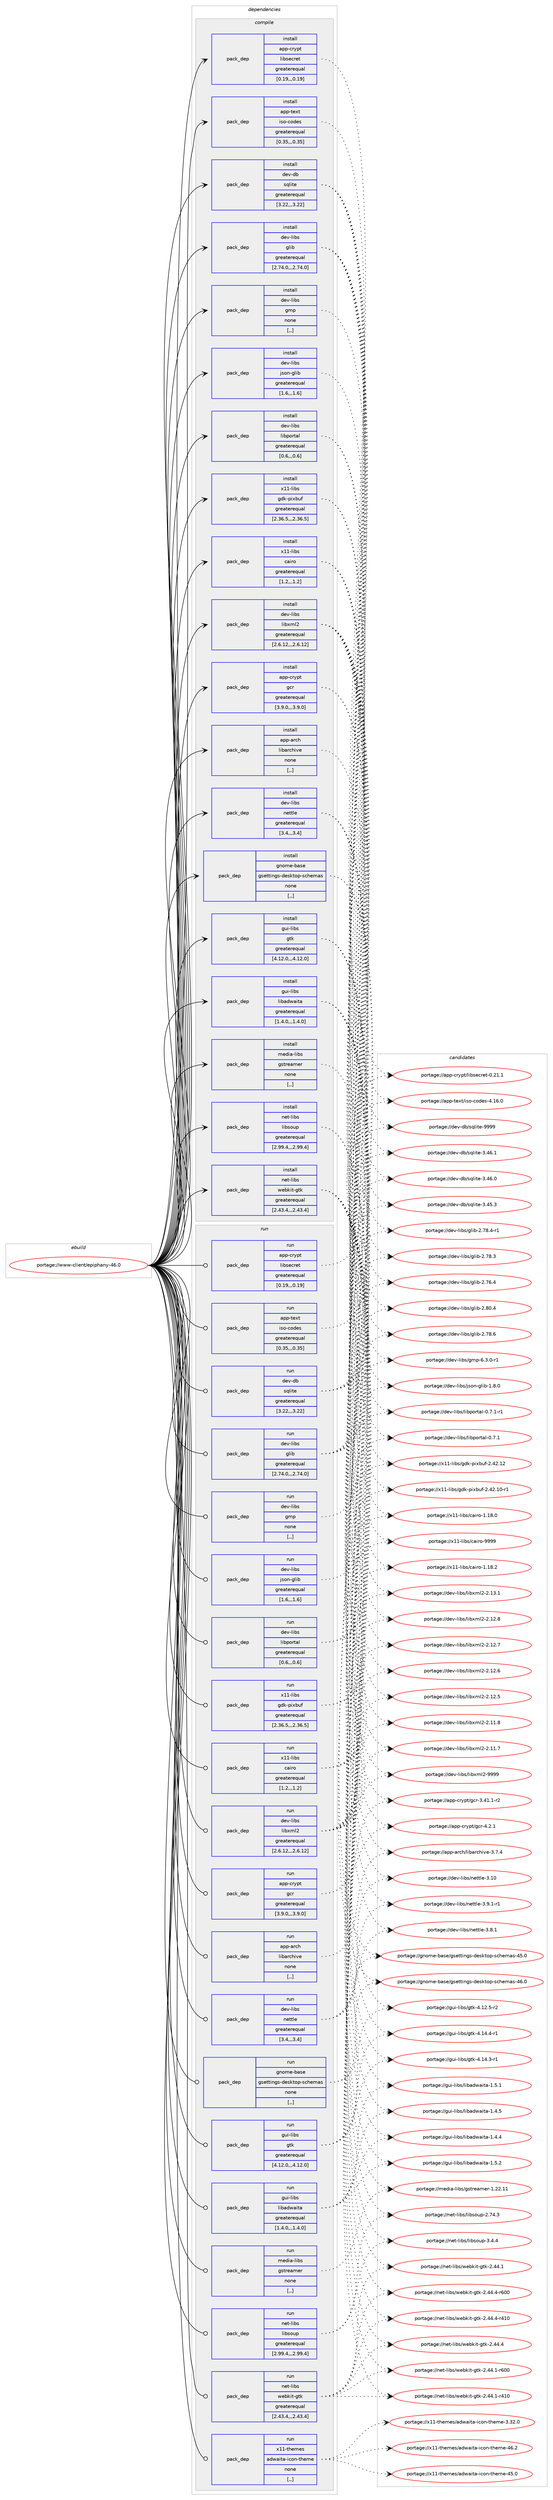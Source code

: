 digraph prolog {

# *************
# Graph options
# *************

newrank=true;
concentrate=true;
compound=true;
graph [rankdir=LR,fontname=Helvetica,fontsize=10,ranksep=1.5];#, ranksep=2.5, nodesep=0.2];
edge  [arrowhead=vee];
node  [fontname=Helvetica,fontsize=10];

# **********
# The ebuild
# **********

subgraph cluster_leftcol {
color=gray;
label=<<i>ebuild</i>>;
id [label="portage://www-client/epiphany-46.0", color=red, width=4, href="../www-client/epiphany-46.0.svg"];
}

# ****************
# The dependencies
# ****************

subgraph cluster_midcol {
color=gray;
label=<<i>dependencies</i>>;
subgraph cluster_compile {
fillcolor="#eeeeee";
style=filled;
label=<<i>compile</i>>;
subgraph pack699728 {
dependency960899 [label=<<TABLE BORDER="0" CELLBORDER="1" CELLSPACING="0" CELLPADDING="4" WIDTH="220"><TR><TD ROWSPAN="6" CELLPADDING="30">pack_dep</TD></TR><TR><TD WIDTH="110">install</TD></TR><TR><TD>app-arch</TD></TR><TR><TD>libarchive</TD></TR><TR><TD>none</TD></TR><TR><TD>[,,]</TD></TR></TABLE>>, shape=none, color=blue];
}
id:e -> dependency960899:w [weight=20,style="solid",arrowhead="vee"];
subgraph pack699729 {
dependency960900 [label=<<TABLE BORDER="0" CELLBORDER="1" CELLSPACING="0" CELLPADDING="4" WIDTH="220"><TR><TD ROWSPAN="6" CELLPADDING="30">pack_dep</TD></TR><TR><TD WIDTH="110">install</TD></TR><TR><TD>app-crypt</TD></TR><TR><TD>gcr</TD></TR><TR><TD>greaterequal</TD></TR><TR><TD>[3.9.0,,,3.9.0]</TD></TR></TABLE>>, shape=none, color=blue];
}
id:e -> dependency960900:w [weight=20,style="solid",arrowhead="vee"];
subgraph pack699730 {
dependency960901 [label=<<TABLE BORDER="0" CELLBORDER="1" CELLSPACING="0" CELLPADDING="4" WIDTH="220"><TR><TD ROWSPAN="6" CELLPADDING="30">pack_dep</TD></TR><TR><TD WIDTH="110">install</TD></TR><TR><TD>app-crypt</TD></TR><TR><TD>libsecret</TD></TR><TR><TD>greaterequal</TD></TR><TR><TD>[0.19,,,0.19]</TD></TR></TABLE>>, shape=none, color=blue];
}
id:e -> dependency960901:w [weight=20,style="solid",arrowhead="vee"];
subgraph pack699731 {
dependency960902 [label=<<TABLE BORDER="0" CELLBORDER="1" CELLSPACING="0" CELLPADDING="4" WIDTH="220"><TR><TD ROWSPAN="6" CELLPADDING="30">pack_dep</TD></TR><TR><TD WIDTH="110">install</TD></TR><TR><TD>app-text</TD></TR><TR><TD>iso-codes</TD></TR><TR><TD>greaterequal</TD></TR><TR><TD>[0.35,,,0.35]</TD></TR></TABLE>>, shape=none, color=blue];
}
id:e -> dependency960902:w [weight=20,style="solid",arrowhead="vee"];
subgraph pack699732 {
dependency960903 [label=<<TABLE BORDER="0" CELLBORDER="1" CELLSPACING="0" CELLPADDING="4" WIDTH="220"><TR><TD ROWSPAN="6" CELLPADDING="30">pack_dep</TD></TR><TR><TD WIDTH="110">install</TD></TR><TR><TD>dev-db</TD></TR><TR><TD>sqlite</TD></TR><TR><TD>greaterequal</TD></TR><TR><TD>[3.22,,,3.22]</TD></TR></TABLE>>, shape=none, color=blue];
}
id:e -> dependency960903:w [weight=20,style="solid",arrowhead="vee"];
subgraph pack699733 {
dependency960904 [label=<<TABLE BORDER="0" CELLBORDER="1" CELLSPACING="0" CELLPADDING="4" WIDTH="220"><TR><TD ROWSPAN="6" CELLPADDING="30">pack_dep</TD></TR><TR><TD WIDTH="110">install</TD></TR><TR><TD>dev-libs</TD></TR><TR><TD>glib</TD></TR><TR><TD>greaterequal</TD></TR><TR><TD>[2.74.0,,,2.74.0]</TD></TR></TABLE>>, shape=none, color=blue];
}
id:e -> dependency960904:w [weight=20,style="solid",arrowhead="vee"];
subgraph pack699734 {
dependency960905 [label=<<TABLE BORDER="0" CELLBORDER="1" CELLSPACING="0" CELLPADDING="4" WIDTH="220"><TR><TD ROWSPAN="6" CELLPADDING="30">pack_dep</TD></TR><TR><TD WIDTH="110">install</TD></TR><TR><TD>dev-libs</TD></TR><TR><TD>gmp</TD></TR><TR><TD>none</TD></TR><TR><TD>[,,]</TD></TR></TABLE>>, shape=none, color=blue];
}
id:e -> dependency960905:w [weight=20,style="solid",arrowhead="vee"];
subgraph pack699735 {
dependency960906 [label=<<TABLE BORDER="0" CELLBORDER="1" CELLSPACING="0" CELLPADDING="4" WIDTH="220"><TR><TD ROWSPAN="6" CELLPADDING="30">pack_dep</TD></TR><TR><TD WIDTH="110">install</TD></TR><TR><TD>dev-libs</TD></TR><TR><TD>json-glib</TD></TR><TR><TD>greaterequal</TD></TR><TR><TD>[1.6,,,1.6]</TD></TR></TABLE>>, shape=none, color=blue];
}
id:e -> dependency960906:w [weight=20,style="solid",arrowhead="vee"];
subgraph pack699736 {
dependency960907 [label=<<TABLE BORDER="0" CELLBORDER="1" CELLSPACING="0" CELLPADDING="4" WIDTH="220"><TR><TD ROWSPAN="6" CELLPADDING="30">pack_dep</TD></TR><TR><TD WIDTH="110">install</TD></TR><TR><TD>dev-libs</TD></TR><TR><TD>libportal</TD></TR><TR><TD>greaterequal</TD></TR><TR><TD>[0.6,,,0.6]</TD></TR></TABLE>>, shape=none, color=blue];
}
id:e -> dependency960907:w [weight=20,style="solid",arrowhead="vee"];
subgraph pack699737 {
dependency960908 [label=<<TABLE BORDER="0" CELLBORDER="1" CELLSPACING="0" CELLPADDING="4" WIDTH="220"><TR><TD ROWSPAN="6" CELLPADDING="30">pack_dep</TD></TR><TR><TD WIDTH="110">install</TD></TR><TR><TD>dev-libs</TD></TR><TR><TD>libxml2</TD></TR><TR><TD>greaterequal</TD></TR><TR><TD>[2.6.12,,,2.6.12]</TD></TR></TABLE>>, shape=none, color=blue];
}
id:e -> dependency960908:w [weight=20,style="solid",arrowhead="vee"];
subgraph pack699738 {
dependency960909 [label=<<TABLE BORDER="0" CELLBORDER="1" CELLSPACING="0" CELLPADDING="4" WIDTH="220"><TR><TD ROWSPAN="6" CELLPADDING="30">pack_dep</TD></TR><TR><TD WIDTH="110">install</TD></TR><TR><TD>dev-libs</TD></TR><TR><TD>nettle</TD></TR><TR><TD>greaterequal</TD></TR><TR><TD>[3.4,,,3.4]</TD></TR></TABLE>>, shape=none, color=blue];
}
id:e -> dependency960909:w [weight=20,style="solid",arrowhead="vee"];
subgraph pack699739 {
dependency960910 [label=<<TABLE BORDER="0" CELLBORDER="1" CELLSPACING="0" CELLPADDING="4" WIDTH="220"><TR><TD ROWSPAN="6" CELLPADDING="30">pack_dep</TD></TR><TR><TD WIDTH="110">install</TD></TR><TR><TD>gnome-base</TD></TR><TR><TD>gsettings-desktop-schemas</TD></TR><TR><TD>none</TD></TR><TR><TD>[,,]</TD></TR></TABLE>>, shape=none, color=blue];
}
id:e -> dependency960910:w [weight=20,style="solid",arrowhead="vee"];
subgraph pack699740 {
dependency960911 [label=<<TABLE BORDER="0" CELLBORDER="1" CELLSPACING="0" CELLPADDING="4" WIDTH="220"><TR><TD ROWSPAN="6" CELLPADDING="30">pack_dep</TD></TR><TR><TD WIDTH="110">install</TD></TR><TR><TD>gui-libs</TD></TR><TR><TD>gtk</TD></TR><TR><TD>greaterequal</TD></TR><TR><TD>[4.12.0,,,4.12.0]</TD></TR></TABLE>>, shape=none, color=blue];
}
id:e -> dependency960911:w [weight=20,style="solid",arrowhead="vee"];
subgraph pack699741 {
dependency960912 [label=<<TABLE BORDER="0" CELLBORDER="1" CELLSPACING="0" CELLPADDING="4" WIDTH="220"><TR><TD ROWSPAN="6" CELLPADDING="30">pack_dep</TD></TR><TR><TD WIDTH="110">install</TD></TR><TR><TD>gui-libs</TD></TR><TR><TD>libadwaita</TD></TR><TR><TD>greaterequal</TD></TR><TR><TD>[1.4.0,,,1.4.0]</TD></TR></TABLE>>, shape=none, color=blue];
}
id:e -> dependency960912:w [weight=20,style="solid",arrowhead="vee"];
subgraph pack699742 {
dependency960913 [label=<<TABLE BORDER="0" CELLBORDER="1" CELLSPACING="0" CELLPADDING="4" WIDTH="220"><TR><TD ROWSPAN="6" CELLPADDING="30">pack_dep</TD></TR><TR><TD WIDTH="110">install</TD></TR><TR><TD>media-libs</TD></TR><TR><TD>gstreamer</TD></TR><TR><TD>none</TD></TR><TR><TD>[,,]</TD></TR></TABLE>>, shape=none, color=blue];
}
id:e -> dependency960913:w [weight=20,style="solid",arrowhead="vee"];
subgraph pack699743 {
dependency960914 [label=<<TABLE BORDER="0" CELLBORDER="1" CELLSPACING="0" CELLPADDING="4" WIDTH="220"><TR><TD ROWSPAN="6" CELLPADDING="30">pack_dep</TD></TR><TR><TD WIDTH="110">install</TD></TR><TR><TD>net-libs</TD></TR><TR><TD>libsoup</TD></TR><TR><TD>greaterequal</TD></TR><TR><TD>[2.99.4,,,2.99.4]</TD></TR></TABLE>>, shape=none, color=blue];
}
id:e -> dependency960914:w [weight=20,style="solid",arrowhead="vee"];
subgraph pack699744 {
dependency960915 [label=<<TABLE BORDER="0" CELLBORDER="1" CELLSPACING="0" CELLPADDING="4" WIDTH="220"><TR><TD ROWSPAN="6" CELLPADDING="30">pack_dep</TD></TR><TR><TD WIDTH="110">install</TD></TR><TR><TD>net-libs</TD></TR><TR><TD>webkit-gtk</TD></TR><TR><TD>greaterequal</TD></TR><TR><TD>[2.43.4,,,2.43.4]</TD></TR></TABLE>>, shape=none, color=blue];
}
id:e -> dependency960915:w [weight=20,style="solid",arrowhead="vee"];
subgraph pack699745 {
dependency960916 [label=<<TABLE BORDER="0" CELLBORDER="1" CELLSPACING="0" CELLPADDING="4" WIDTH="220"><TR><TD ROWSPAN="6" CELLPADDING="30">pack_dep</TD></TR><TR><TD WIDTH="110">install</TD></TR><TR><TD>x11-libs</TD></TR><TR><TD>cairo</TD></TR><TR><TD>greaterequal</TD></TR><TR><TD>[1.2,,,1.2]</TD></TR></TABLE>>, shape=none, color=blue];
}
id:e -> dependency960916:w [weight=20,style="solid",arrowhead="vee"];
subgraph pack699746 {
dependency960917 [label=<<TABLE BORDER="0" CELLBORDER="1" CELLSPACING="0" CELLPADDING="4" WIDTH="220"><TR><TD ROWSPAN="6" CELLPADDING="30">pack_dep</TD></TR><TR><TD WIDTH="110">install</TD></TR><TR><TD>x11-libs</TD></TR><TR><TD>gdk-pixbuf</TD></TR><TR><TD>greaterequal</TD></TR><TR><TD>[2.36.5,,,2.36.5]</TD></TR></TABLE>>, shape=none, color=blue];
}
id:e -> dependency960917:w [weight=20,style="solid",arrowhead="vee"];
}
subgraph cluster_compileandrun {
fillcolor="#eeeeee";
style=filled;
label=<<i>compile and run</i>>;
}
subgraph cluster_run {
fillcolor="#eeeeee";
style=filled;
label=<<i>run</i>>;
subgraph pack699747 {
dependency960918 [label=<<TABLE BORDER="0" CELLBORDER="1" CELLSPACING="0" CELLPADDING="4" WIDTH="220"><TR><TD ROWSPAN="6" CELLPADDING="30">pack_dep</TD></TR><TR><TD WIDTH="110">run</TD></TR><TR><TD>app-arch</TD></TR><TR><TD>libarchive</TD></TR><TR><TD>none</TD></TR><TR><TD>[,,]</TD></TR></TABLE>>, shape=none, color=blue];
}
id:e -> dependency960918:w [weight=20,style="solid",arrowhead="odot"];
subgraph pack699748 {
dependency960919 [label=<<TABLE BORDER="0" CELLBORDER="1" CELLSPACING="0" CELLPADDING="4" WIDTH="220"><TR><TD ROWSPAN="6" CELLPADDING="30">pack_dep</TD></TR><TR><TD WIDTH="110">run</TD></TR><TR><TD>app-crypt</TD></TR><TR><TD>gcr</TD></TR><TR><TD>greaterequal</TD></TR><TR><TD>[3.9.0,,,3.9.0]</TD></TR></TABLE>>, shape=none, color=blue];
}
id:e -> dependency960919:w [weight=20,style="solid",arrowhead="odot"];
subgraph pack699749 {
dependency960920 [label=<<TABLE BORDER="0" CELLBORDER="1" CELLSPACING="0" CELLPADDING="4" WIDTH="220"><TR><TD ROWSPAN="6" CELLPADDING="30">pack_dep</TD></TR><TR><TD WIDTH="110">run</TD></TR><TR><TD>app-crypt</TD></TR><TR><TD>libsecret</TD></TR><TR><TD>greaterequal</TD></TR><TR><TD>[0.19,,,0.19]</TD></TR></TABLE>>, shape=none, color=blue];
}
id:e -> dependency960920:w [weight=20,style="solid",arrowhead="odot"];
subgraph pack699750 {
dependency960921 [label=<<TABLE BORDER="0" CELLBORDER="1" CELLSPACING="0" CELLPADDING="4" WIDTH="220"><TR><TD ROWSPAN="6" CELLPADDING="30">pack_dep</TD></TR><TR><TD WIDTH="110">run</TD></TR><TR><TD>app-text</TD></TR><TR><TD>iso-codes</TD></TR><TR><TD>greaterequal</TD></TR><TR><TD>[0.35,,,0.35]</TD></TR></TABLE>>, shape=none, color=blue];
}
id:e -> dependency960921:w [weight=20,style="solid",arrowhead="odot"];
subgraph pack699751 {
dependency960922 [label=<<TABLE BORDER="0" CELLBORDER="1" CELLSPACING="0" CELLPADDING="4" WIDTH="220"><TR><TD ROWSPAN="6" CELLPADDING="30">pack_dep</TD></TR><TR><TD WIDTH="110">run</TD></TR><TR><TD>dev-db</TD></TR><TR><TD>sqlite</TD></TR><TR><TD>greaterequal</TD></TR><TR><TD>[3.22,,,3.22]</TD></TR></TABLE>>, shape=none, color=blue];
}
id:e -> dependency960922:w [weight=20,style="solid",arrowhead="odot"];
subgraph pack699752 {
dependency960923 [label=<<TABLE BORDER="0" CELLBORDER="1" CELLSPACING="0" CELLPADDING="4" WIDTH="220"><TR><TD ROWSPAN="6" CELLPADDING="30">pack_dep</TD></TR><TR><TD WIDTH="110">run</TD></TR><TR><TD>dev-libs</TD></TR><TR><TD>glib</TD></TR><TR><TD>greaterequal</TD></TR><TR><TD>[2.74.0,,,2.74.0]</TD></TR></TABLE>>, shape=none, color=blue];
}
id:e -> dependency960923:w [weight=20,style="solid",arrowhead="odot"];
subgraph pack699753 {
dependency960924 [label=<<TABLE BORDER="0" CELLBORDER="1" CELLSPACING="0" CELLPADDING="4" WIDTH="220"><TR><TD ROWSPAN="6" CELLPADDING="30">pack_dep</TD></TR><TR><TD WIDTH="110">run</TD></TR><TR><TD>dev-libs</TD></TR><TR><TD>gmp</TD></TR><TR><TD>none</TD></TR><TR><TD>[,,]</TD></TR></TABLE>>, shape=none, color=blue];
}
id:e -> dependency960924:w [weight=20,style="solid",arrowhead="odot"];
subgraph pack699754 {
dependency960925 [label=<<TABLE BORDER="0" CELLBORDER="1" CELLSPACING="0" CELLPADDING="4" WIDTH="220"><TR><TD ROWSPAN="6" CELLPADDING="30">pack_dep</TD></TR><TR><TD WIDTH="110">run</TD></TR><TR><TD>dev-libs</TD></TR><TR><TD>json-glib</TD></TR><TR><TD>greaterequal</TD></TR><TR><TD>[1.6,,,1.6]</TD></TR></TABLE>>, shape=none, color=blue];
}
id:e -> dependency960925:w [weight=20,style="solid",arrowhead="odot"];
subgraph pack699755 {
dependency960926 [label=<<TABLE BORDER="0" CELLBORDER="1" CELLSPACING="0" CELLPADDING="4" WIDTH="220"><TR><TD ROWSPAN="6" CELLPADDING="30">pack_dep</TD></TR><TR><TD WIDTH="110">run</TD></TR><TR><TD>dev-libs</TD></TR><TR><TD>libportal</TD></TR><TR><TD>greaterequal</TD></TR><TR><TD>[0.6,,,0.6]</TD></TR></TABLE>>, shape=none, color=blue];
}
id:e -> dependency960926:w [weight=20,style="solid",arrowhead="odot"];
subgraph pack699756 {
dependency960927 [label=<<TABLE BORDER="0" CELLBORDER="1" CELLSPACING="0" CELLPADDING="4" WIDTH="220"><TR><TD ROWSPAN="6" CELLPADDING="30">pack_dep</TD></TR><TR><TD WIDTH="110">run</TD></TR><TR><TD>dev-libs</TD></TR><TR><TD>libxml2</TD></TR><TR><TD>greaterequal</TD></TR><TR><TD>[2.6.12,,,2.6.12]</TD></TR></TABLE>>, shape=none, color=blue];
}
id:e -> dependency960927:w [weight=20,style="solid",arrowhead="odot"];
subgraph pack699757 {
dependency960928 [label=<<TABLE BORDER="0" CELLBORDER="1" CELLSPACING="0" CELLPADDING="4" WIDTH="220"><TR><TD ROWSPAN="6" CELLPADDING="30">pack_dep</TD></TR><TR><TD WIDTH="110">run</TD></TR><TR><TD>dev-libs</TD></TR><TR><TD>nettle</TD></TR><TR><TD>greaterequal</TD></TR><TR><TD>[3.4,,,3.4]</TD></TR></TABLE>>, shape=none, color=blue];
}
id:e -> dependency960928:w [weight=20,style="solid",arrowhead="odot"];
subgraph pack699758 {
dependency960929 [label=<<TABLE BORDER="0" CELLBORDER="1" CELLSPACING="0" CELLPADDING="4" WIDTH="220"><TR><TD ROWSPAN="6" CELLPADDING="30">pack_dep</TD></TR><TR><TD WIDTH="110">run</TD></TR><TR><TD>gnome-base</TD></TR><TR><TD>gsettings-desktop-schemas</TD></TR><TR><TD>none</TD></TR><TR><TD>[,,]</TD></TR></TABLE>>, shape=none, color=blue];
}
id:e -> dependency960929:w [weight=20,style="solid",arrowhead="odot"];
subgraph pack699759 {
dependency960930 [label=<<TABLE BORDER="0" CELLBORDER="1" CELLSPACING="0" CELLPADDING="4" WIDTH="220"><TR><TD ROWSPAN="6" CELLPADDING="30">pack_dep</TD></TR><TR><TD WIDTH="110">run</TD></TR><TR><TD>gui-libs</TD></TR><TR><TD>gtk</TD></TR><TR><TD>greaterequal</TD></TR><TR><TD>[4.12.0,,,4.12.0]</TD></TR></TABLE>>, shape=none, color=blue];
}
id:e -> dependency960930:w [weight=20,style="solid",arrowhead="odot"];
subgraph pack699760 {
dependency960931 [label=<<TABLE BORDER="0" CELLBORDER="1" CELLSPACING="0" CELLPADDING="4" WIDTH="220"><TR><TD ROWSPAN="6" CELLPADDING="30">pack_dep</TD></TR><TR><TD WIDTH="110">run</TD></TR><TR><TD>gui-libs</TD></TR><TR><TD>libadwaita</TD></TR><TR><TD>greaterequal</TD></TR><TR><TD>[1.4.0,,,1.4.0]</TD></TR></TABLE>>, shape=none, color=blue];
}
id:e -> dependency960931:w [weight=20,style="solid",arrowhead="odot"];
subgraph pack699761 {
dependency960932 [label=<<TABLE BORDER="0" CELLBORDER="1" CELLSPACING="0" CELLPADDING="4" WIDTH="220"><TR><TD ROWSPAN="6" CELLPADDING="30">pack_dep</TD></TR><TR><TD WIDTH="110">run</TD></TR><TR><TD>media-libs</TD></TR><TR><TD>gstreamer</TD></TR><TR><TD>none</TD></TR><TR><TD>[,,]</TD></TR></TABLE>>, shape=none, color=blue];
}
id:e -> dependency960932:w [weight=20,style="solid",arrowhead="odot"];
subgraph pack699762 {
dependency960933 [label=<<TABLE BORDER="0" CELLBORDER="1" CELLSPACING="0" CELLPADDING="4" WIDTH="220"><TR><TD ROWSPAN="6" CELLPADDING="30">pack_dep</TD></TR><TR><TD WIDTH="110">run</TD></TR><TR><TD>net-libs</TD></TR><TR><TD>libsoup</TD></TR><TR><TD>greaterequal</TD></TR><TR><TD>[2.99.4,,,2.99.4]</TD></TR></TABLE>>, shape=none, color=blue];
}
id:e -> dependency960933:w [weight=20,style="solid",arrowhead="odot"];
subgraph pack699763 {
dependency960934 [label=<<TABLE BORDER="0" CELLBORDER="1" CELLSPACING="0" CELLPADDING="4" WIDTH="220"><TR><TD ROWSPAN="6" CELLPADDING="30">pack_dep</TD></TR><TR><TD WIDTH="110">run</TD></TR><TR><TD>net-libs</TD></TR><TR><TD>webkit-gtk</TD></TR><TR><TD>greaterequal</TD></TR><TR><TD>[2.43.4,,,2.43.4]</TD></TR></TABLE>>, shape=none, color=blue];
}
id:e -> dependency960934:w [weight=20,style="solid",arrowhead="odot"];
subgraph pack699764 {
dependency960935 [label=<<TABLE BORDER="0" CELLBORDER="1" CELLSPACING="0" CELLPADDING="4" WIDTH="220"><TR><TD ROWSPAN="6" CELLPADDING="30">pack_dep</TD></TR><TR><TD WIDTH="110">run</TD></TR><TR><TD>x11-libs</TD></TR><TR><TD>cairo</TD></TR><TR><TD>greaterequal</TD></TR><TR><TD>[1.2,,,1.2]</TD></TR></TABLE>>, shape=none, color=blue];
}
id:e -> dependency960935:w [weight=20,style="solid",arrowhead="odot"];
subgraph pack699765 {
dependency960936 [label=<<TABLE BORDER="0" CELLBORDER="1" CELLSPACING="0" CELLPADDING="4" WIDTH="220"><TR><TD ROWSPAN="6" CELLPADDING="30">pack_dep</TD></TR><TR><TD WIDTH="110">run</TD></TR><TR><TD>x11-libs</TD></TR><TR><TD>gdk-pixbuf</TD></TR><TR><TD>greaterequal</TD></TR><TR><TD>[2.36.5,,,2.36.5]</TD></TR></TABLE>>, shape=none, color=blue];
}
id:e -> dependency960936:w [weight=20,style="solid",arrowhead="odot"];
subgraph pack699766 {
dependency960937 [label=<<TABLE BORDER="0" CELLBORDER="1" CELLSPACING="0" CELLPADDING="4" WIDTH="220"><TR><TD ROWSPAN="6" CELLPADDING="30">pack_dep</TD></TR><TR><TD WIDTH="110">run</TD></TR><TR><TD>x11-themes</TD></TR><TR><TD>adwaita-icon-theme</TD></TR><TR><TD>none</TD></TR><TR><TD>[,,]</TD></TR></TABLE>>, shape=none, color=blue];
}
id:e -> dependency960937:w [weight=20,style="solid",arrowhead="odot"];
}
}

# **************
# The candidates
# **************

subgraph cluster_choices {
rank=same;
color=gray;
label=<<i>candidates</i>>;

subgraph choice699728 {
color=black;
nodesep=1;
choice9711211245971149910447108105989711499104105118101455146554652 [label="portage://app-arch/libarchive-3.7.4", color=red, width=4,href="../app-arch/libarchive-3.7.4.svg"];
dependency960899:e -> choice9711211245971149910447108105989711499104105118101455146554652:w [style=dotted,weight="100"];
}
subgraph choice699729 {
color=black;
nodesep=1;
choice9711211245991141211121164710399114455246504649 [label="portage://app-crypt/gcr-4.2.1", color=red, width=4,href="../app-crypt/gcr-4.2.1.svg"];
choice9711211245991141211121164710399114455146524946494511450 [label="portage://app-crypt/gcr-3.41.1-r2", color=red, width=4,href="../app-crypt/gcr-3.41.1-r2.svg"];
dependency960900:e -> choice9711211245991141211121164710399114455246504649:w [style=dotted,weight="100"];
dependency960900:e -> choice9711211245991141211121164710399114455146524946494511450:w [style=dotted,weight="100"];
}
subgraph choice699730 {
color=black;
nodesep=1;
choice97112112459911412111211647108105981151019911410111645484650494649 [label="portage://app-crypt/libsecret-0.21.1", color=red, width=4,href="../app-crypt/libsecret-0.21.1.svg"];
dependency960901:e -> choice97112112459911412111211647108105981151019911410111645484650494649:w [style=dotted,weight="100"];
}
subgraph choice699731 {
color=black;
nodesep=1;
choice971121124511610112011647105115111459911110010111545524649544648 [label="portage://app-text/iso-codes-4.16.0", color=red, width=4,href="../app-text/iso-codes-4.16.0.svg"];
dependency960902:e -> choice971121124511610112011647105115111459911110010111545524649544648:w [style=dotted,weight="100"];
}
subgraph choice699732 {
color=black;
nodesep=1;
choice1001011184510098471151131081051161014557575757 [label="portage://dev-db/sqlite-9999", color=red, width=4,href="../dev-db/sqlite-9999.svg"];
choice10010111845100984711511310810511610145514652544649 [label="portage://dev-db/sqlite-3.46.1", color=red, width=4,href="../dev-db/sqlite-3.46.1.svg"];
choice10010111845100984711511310810511610145514652544648 [label="portage://dev-db/sqlite-3.46.0", color=red, width=4,href="../dev-db/sqlite-3.46.0.svg"];
choice10010111845100984711511310810511610145514652534651 [label="portage://dev-db/sqlite-3.45.3", color=red, width=4,href="../dev-db/sqlite-3.45.3.svg"];
dependency960903:e -> choice1001011184510098471151131081051161014557575757:w [style=dotted,weight="100"];
dependency960903:e -> choice10010111845100984711511310810511610145514652544649:w [style=dotted,weight="100"];
dependency960903:e -> choice10010111845100984711511310810511610145514652544648:w [style=dotted,weight="100"];
dependency960903:e -> choice10010111845100984711511310810511610145514652534651:w [style=dotted,weight="100"];
}
subgraph choice699733 {
color=black;
nodesep=1;
choice1001011184510810598115471031081059845504656484652 [label="portage://dev-libs/glib-2.80.4", color=red, width=4,href="../dev-libs/glib-2.80.4.svg"];
choice1001011184510810598115471031081059845504655564654 [label="portage://dev-libs/glib-2.78.6", color=red, width=4,href="../dev-libs/glib-2.78.6.svg"];
choice10010111845108105981154710310810598455046555646524511449 [label="portage://dev-libs/glib-2.78.4-r1", color=red, width=4,href="../dev-libs/glib-2.78.4-r1.svg"];
choice1001011184510810598115471031081059845504655564651 [label="portage://dev-libs/glib-2.78.3", color=red, width=4,href="../dev-libs/glib-2.78.3.svg"];
choice1001011184510810598115471031081059845504655544652 [label="portage://dev-libs/glib-2.76.4", color=red, width=4,href="../dev-libs/glib-2.76.4.svg"];
dependency960904:e -> choice1001011184510810598115471031081059845504656484652:w [style=dotted,weight="100"];
dependency960904:e -> choice1001011184510810598115471031081059845504655564654:w [style=dotted,weight="100"];
dependency960904:e -> choice10010111845108105981154710310810598455046555646524511449:w [style=dotted,weight="100"];
dependency960904:e -> choice1001011184510810598115471031081059845504655564651:w [style=dotted,weight="100"];
dependency960904:e -> choice1001011184510810598115471031081059845504655544652:w [style=dotted,weight="100"];
}
subgraph choice699734 {
color=black;
nodesep=1;
choice1001011184510810598115471031091124554465146484511449 [label="portage://dev-libs/gmp-6.3.0-r1", color=red, width=4,href="../dev-libs/gmp-6.3.0-r1.svg"];
dependency960905:e -> choice1001011184510810598115471031091124554465146484511449:w [style=dotted,weight="100"];
}
subgraph choice699735 {
color=black;
nodesep=1;
choice1001011184510810598115471061151111104510310810598454946564648 [label="portage://dev-libs/json-glib-1.8.0", color=red, width=4,href="../dev-libs/json-glib-1.8.0.svg"];
dependency960906:e -> choice1001011184510810598115471061151111104510310810598454946564648:w [style=dotted,weight="100"];
}
subgraph choice699736 {
color=black;
nodesep=1;
choice10010111845108105981154710810598112111114116971084548465546494511449 [label="portage://dev-libs/libportal-0.7.1-r1", color=red, width=4,href="../dev-libs/libportal-0.7.1-r1.svg"];
choice1001011184510810598115471081059811211111411697108454846554649 [label="portage://dev-libs/libportal-0.7.1", color=red, width=4,href="../dev-libs/libportal-0.7.1.svg"];
dependency960907:e -> choice10010111845108105981154710810598112111114116971084548465546494511449:w [style=dotted,weight="100"];
dependency960907:e -> choice1001011184510810598115471081059811211111411697108454846554649:w [style=dotted,weight="100"];
}
subgraph choice699737 {
color=black;
nodesep=1;
choice10010111845108105981154710810598120109108504557575757 [label="portage://dev-libs/libxml2-9999", color=red, width=4,href="../dev-libs/libxml2-9999.svg"];
choice100101118451081059811547108105981201091085045504649514649 [label="portage://dev-libs/libxml2-2.13.1", color=red, width=4,href="../dev-libs/libxml2-2.13.1.svg"];
choice100101118451081059811547108105981201091085045504649504656 [label="portage://dev-libs/libxml2-2.12.8", color=red, width=4,href="../dev-libs/libxml2-2.12.8.svg"];
choice100101118451081059811547108105981201091085045504649504655 [label="portage://dev-libs/libxml2-2.12.7", color=red, width=4,href="../dev-libs/libxml2-2.12.7.svg"];
choice100101118451081059811547108105981201091085045504649504654 [label="portage://dev-libs/libxml2-2.12.6", color=red, width=4,href="../dev-libs/libxml2-2.12.6.svg"];
choice100101118451081059811547108105981201091085045504649504653 [label="portage://dev-libs/libxml2-2.12.5", color=red, width=4,href="../dev-libs/libxml2-2.12.5.svg"];
choice100101118451081059811547108105981201091085045504649494656 [label="portage://dev-libs/libxml2-2.11.8", color=red, width=4,href="../dev-libs/libxml2-2.11.8.svg"];
choice100101118451081059811547108105981201091085045504649494655 [label="portage://dev-libs/libxml2-2.11.7", color=red, width=4,href="../dev-libs/libxml2-2.11.7.svg"];
dependency960908:e -> choice10010111845108105981154710810598120109108504557575757:w [style=dotted,weight="100"];
dependency960908:e -> choice100101118451081059811547108105981201091085045504649514649:w [style=dotted,weight="100"];
dependency960908:e -> choice100101118451081059811547108105981201091085045504649504656:w [style=dotted,weight="100"];
dependency960908:e -> choice100101118451081059811547108105981201091085045504649504655:w [style=dotted,weight="100"];
dependency960908:e -> choice100101118451081059811547108105981201091085045504649504654:w [style=dotted,weight="100"];
dependency960908:e -> choice100101118451081059811547108105981201091085045504649504653:w [style=dotted,weight="100"];
dependency960908:e -> choice100101118451081059811547108105981201091085045504649494656:w [style=dotted,weight="100"];
dependency960908:e -> choice100101118451081059811547108105981201091085045504649494655:w [style=dotted,weight="100"];
}
subgraph choice699738 {
color=black;
nodesep=1;
choice1001011184510810598115471101011161161081014551464948 [label="portage://dev-libs/nettle-3.10", color=red, width=4,href="../dev-libs/nettle-3.10.svg"];
choice1001011184510810598115471101011161161081014551465746494511449 [label="portage://dev-libs/nettle-3.9.1-r1", color=red, width=4,href="../dev-libs/nettle-3.9.1-r1.svg"];
choice100101118451081059811547110101116116108101455146564649 [label="portage://dev-libs/nettle-3.8.1", color=red, width=4,href="../dev-libs/nettle-3.8.1.svg"];
dependency960909:e -> choice1001011184510810598115471101011161161081014551464948:w [style=dotted,weight="100"];
dependency960909:e -> choice1001011184510810598115471101011161161081014551465746494511449:w [style=dotted,weight="100"];
dependency960909:e -> choice100101118451081059811547110101116116108101455146564649:w [style=dotted,weight="100"];
}
subgraph choice699739 {
color=black;
nodesep=1;
choice10311011110910145989711510147103115101116116105110103115451001011151071161111124511599104101109971154552544648 [label="portage://gnome-base/gsettings-desktop-schemas-46.0", color=red, width=4,href="../gnome-base/gsettings-desktop-schemas-46.0.svg"];
choice10311011110910145989711510147103115101116116105110103115451001011151071161111124511599104101109971154552534648 [label="portage://gnome-base/gsettings-desktop-schemas-45.0", color=red, width=4,href="../gnome-base/gsettings-desktop-schemas-45.0.svg"];
dependency960910:e -> choice10311011110910145989711510147103115101116116105110103115451001011151071161111124511599104101109971154552544648:w [style=dotted,weight="100"];
dependency960910:e -> choice10311011110910145989711510147103115101116116105110103115451001011151071161111124511599104101109971154552534648:w [style=dotted,weight="100"];
}
subgraph choice699740 {
color=black;
nodesep=1;
choice103117105451081059811547103116107455246495246524511449 [label="portage://gui-libs/gtk-4.14.4-r1", color=red, width=4,href="../gui-libs/gtk-4.14.4-r1.svg"];
choice103117105451081059811547103116107455246495246514511449 [label="portage://gui-libs/gtk-4.14.3-r1", color=red, width=4,href="../gui-libs/gtk-4.14.3-r1.svg"];
choice103117105451081059811547103116107455246495046534511450 [label="portage://gui-libs/gtk-4.12.5-r2", color=red, width=4,href="../gui-libs/gtk-4.12.5-r2.svg"];
dependency960911:e -> choice103117105451081059811547103116107455246495246524511449:w [style=dotted,weight="100"];
dependency960911:e -> choice103117105451081059811547103116107455246495246514511449:w [style=dotted,weight="100"];
dependency960911:e -> choice103117105451081059811547103116107455246495046534511450:w [style=dotted,weight="100"];
}
subgraph choice699741 {
color=black;
nodesep=1;
choice10311710545108105981154710810598971001199710511697454946534650 [label="portage://gui-libs/libadwaita-1.5.2", color=red, width=4,href="../gui-libs/libadwaita-1.5.2.svg"];
choice10311710545108105981154710810598971001199710511697454946534649 [label="portage://gui-libs/libadwaita-1.5.1", color=red, width=4,href="../gui-libs/libadwaita-1.5.1.svg"];
choice10311710545108105981154710810598971001199710511697454946524653 [label="portage://gui-libs/libadwaita-1.4.5", color=red, width=4,href="../gui-libs/libadwaita-1.4.5.svg"];
choice10311710545108105981154710810598971001199710511697454946524652 [label="portage://gui-libs/libadwaita-1.4.4", color=red, width=4,href="../gui-libs/libadwaita-1.4.4.svg"];
dependency960912:e -> choice10311710545108105981154710810598971001199710511697454946534650:w [style=dotted,weight="100"];
dependency960912:e -> choice10311710545108105981154710810598971001199710511697454946534649:w [style=dotted,weight="100"];
dependency960912:e -> choice10311710545108105981154710810598971001199710511697454946524653:w [style=dotted,weight="100"];
dependency960912:e -> choice10311710545108105981154710810598971001199710511697454946524652:w [style=dotted,weight="100"];
}
subgraph choice699742 {
color=black;
nodesep=1;
choice10910110010597451081059811547103115116114101971091011144549465050464949 [label="portage://media-libs/gstreamer-1.22.11", color=red, width=4,href="../media-libs/gstreamer-1.22.11.svg"];
dependency960913:e -> choice10910110010597451081059811547103115116114101971091011144549465050464949:w [style=dotted,weight="100"];
}
subgraph choice699743 {
color=black;
nodesep=1;
choice11010111645108105981154710810598115111117112455146524652 [label="portage://net-libs/libsoup-3.4.4", color=red, width=4,href="../net-libs/libsoup-3.4.4.svg"];
choice1101011164510810598115471081059811511111711245504655524651 [label="portage://net-libs/libsoup-2.74.3", color=red, width=4,href="../net-libs/libsoup-2.74.3.svg"];
dependency960914:e -> choice11010111645108105981154710810598115111117112455146524652:w [style=dotted,weight="100"];
dependency960914:e -> choice1101011164510810598115471081059811511111711245504655524651:w [style=dotted,weight="100"];
}
subgraph choice699744 {
color=black;
nodesep=1;
choice11010111645108105981154711910198107105116451031161074550465252465245114544848 [label="portage://net-libs/webkit-gtk-2.44.4-r600", color=red, width=4,href="../net-libs/webkit-gtk-2.44.4-r600.svg"];
choice11010111645108105981154711910198107105116451031161074550465252465245114524948 [label="portage://net-libs/webkit-gtk-2.44.4-r410", color=red, width=4,href="../net-libs/webkit-gtk-2.44.4-r410.svg"];
choice110101116451081059811547119101981071051164510311610745504652524652 [label="portage://net-libs/webkit-gtk-2.44.4", color=red, width=4,href="../net-libs/webkit-gtk-2.44.4.svg"];
choice11010111645108105981154711910198107105116451031161074550465252464945114544848 [label="portage://net-libs/webkit-gtk-2.44.1-r600", color=red, width=4,href="../net-libs/webkit-gtk-2.44.1-r600.svg"];
choice11010111645108105981154711910198107105116451031161074550465252464945114524948 [label="portage://net-libs/webkit-gtk-2.44.1-r410", color=red, width=4,href="../net-libs/webkit-gtk-2.44.1-r410.svg"];
choice110101116451081059811547119101981071051164510311610745504652524649 [label="portage://net-libs/webkit-gtk-2.44.1", color=red, width=4,href="../net-libs/webkit-gtk-2.44.1.svg"];
dependency960915:e -> choice11010111645108105981154711910198107105116451031161074550465252465245114544848:w [style=dotted,weight="100"];
dependency960915:e -> choice11010111645108105981154711910198107105116451031161074550465252465245114524948:w [style=dotted,weight="100"];
dependency960915:e -> choice110101116451081059811547119101981071051164510311610745504652524652:w [style=dotted,weight="100"];
dependency960915:e -> choice11010111645108105981154711910198107105116451031161074550465252464945114544848:w [style=dotted,weight="100"];
dependency960915:e -> choice11010111645108105981154711910198107105116451031161074550465252464945114524948:w [style=dotted,weight="100"];
dependency960915:e -> choice110101116451081059811547119101981071051164510311610745504652524649:w [style=dotted,weight="100"];
}
subgraph choice699745 {
color=black;
nodesep=1;
choice120494945108105981154799971051141114557575757 [label="portage://x11-libs/cairo-9999", color=red, width=4,href="../x11-libs/cairo-9999.svg"];
choice1204949451081059811547999710511411145494649564650 [label="portage://x11-libs/cairo-1.18.2", color=red, width=4,href="../x11-libs/cairo-1.18.2.svg"];
choice1204949451081059811547999710511411145494649564648 [label="portage://x11-libs/cairo-1.18.0", color=red, width=4,href="../x11-libs/cairo-1.18.0.svg"];
dependency960916:e -> choice120494945108105981154799971051141114557575757:w [style=dotted,weight="100"];
dependency960916:e -> choice1204949451081059811547999710511411145494649564650:w [style=dotted,weight="100"];
dependency960916:e -> choice1204949451081059811547999710511411145494649564648:w [style=dotted,weight="100"];
}
subgraph choice699746 {
color=black;
nodesep=1;
choice120494945108105981154710310010745112105120981171024550465250464950 [label="portage://x11-libs/gdk-pixbuf-2.42.12", color=red, width=4,href="../x11-libs/gdk-pixbuf-2.42.12.svg"];
choice1204949451081059811547103100107451121051209811710245504652504649484511449 [label="portage://x11-libs/gdk-pixbuf-2.42.10-r1", color=red, width=4,href="../x11-libs/gdk-pixbuf-2.42.10-r1.svg"];
dependency960917:e -> choice120494945108105981154710310010745112105120981171024550465250464950:w [style=dotted,weight="100"];
dependency960917:e -> choice1204949451081059811547103100107451121051209811710245504652504649484511449:w [style=dotted,weight="100"];
}
subgraph choice699747 {
color=black;
nodesep=1;
choice9711211245971149910447108105989711499104105118101455146554652 [label="portage://app-arch/libarchive-3.7.4", color=red, width=4,href="../app-arch/libarchive-3.7.4.svg"];
dependency960918:e -> choice9711211245971149910447108105989711499104105118101455146554652:w [style=dotted,weight="100"];
}
subgraph choice699748 {
color=black;
nodesep=1;
choice9711211245991141211121164710399114455246504649 [label="portage://app-crypt/gcr-4.2.1", color=red, width=4,href="../app-crypt/gcr-4.2.1.svg"];
choice9711211245991141211121164710399114455146524946494511450 [label="portage://app-crypt/gcr-3.41.1-r2", color=red, width=4,href="../app-crypt/gcr-3.41.1-r2.svg"];
dependency960919:e -> choice9711211245991141211121164710399114455246504649:w [style=dotted,weight="100"];
dependency960919:e -> choice9711211245991141211121164710399114455146524946494511450:w [style=dotted,weight="100"];
}
subgraph choice699749 {
color=black;
nodesep=1;
choice97112112459911412111211647108105981151019911410111645484650494649 [label="portage://app-crypt/libsecret-0.21.1", color=red, width=4,href="../app-crypt/libsecret-0.21.1.svg"];
dependency960920:e -> choice97112112459911412111211647108105981151019911410111645484650494649:w [style=dotted,weight="100"];
}
subgraph choice699750 {
color=black;
nodesep=1;
choice971121124511610112011647105115111459911110010111545524649544648 [label="portage://app-text/iso-codes-4.16.0", color=red, width=4,href="../app-text/iso-codes-4.16.0.svg"];
dependency960921:e -> choice971121124511610112011647105115111459911110010111545524649544648:w [style=dotted,weight="100"];
}
subgraph choice699751 {
color=black;
nodesep=1;
choice1001011184510098471151131081051161014557575757 [label="portage://dev-db/sqlite-9999", color=red, width=4,href="../dev-db/sqlite-9999.svg"];
choice10010111845100984711511310810511610145514652544649 [label="portage://dev-db/sqlite-3.46.1", color=red, width=4,href="../dev-db/sqlite-3.46.1.svg"];
choice10010111845100984711511310810511610145514652544648 [label="portage://dev-db/sqlite-3.46.0", color=red, width=4,href="../dev-db/sqlite-3.46.0.svg"];
choice10010111845100984711511310810511610145514652534651 [label="portage://dev-db/sqlite-3.45.3", color=red, width=4,href="../dev-db/sqlite-3.45.3.svg"];
dependency960922:e -> choice1001011184510098471151131081051161014557575757:w [style=dotted,weight="100"];
dependency960922:e -> choice10010111845100984711511310810511610145514652544649:w [style=dotted,weight="100"];
dependency960922:e -> choice10010111845100984711511310810511610145514652544648:w [style=dotted,weight="100"];
dependency960922:e -> choice10010111845100984711511310810511610145514652534651:w [style=dotted,weight="100"];
}
subgraph choice699752 {
color=black;
nodesep=1;
choice1001011184510810598115471031081059845504656484652 [label="portage://dev-libs/glib-2.80.4", color=red, width=4,href="../dev-libs/glib-2.80.4.svg"];
choice1001011184510810598115471031081059845504655564654 [label="portage://dev-libs/glib-2.78.6", color=red, width=4,href="../dev-libs/glib-2.78.6.svg"];
choice10010111845108105981154710310810598455046555646524511449 [label="portage://dev-libs/glib-2.78.4-r1", color=red, width=4,href="../dev-libs/glib-2.78.4-r1.svg"];
choice1001011184510810598115471031081059845504655564651 [label="portage://dev-libs/glib-2.78.3", color=red, width=4,href="../dev-libs/glib-2.78.3.svg"];
choice1001011184510810598115471031081059845504655544652 [label="portage://dev-libs/glib-2.76.4", color=red, width=4,href="../dev-libs/glib-2.76.4.svg"];
dependency960923:e -> choice1001011184510810598115471031081059845504656484652:w [style=dotted,weight="100"];
dependency960923:e -> choice1001011184510810598115471031081059845504655564654:w [style=dotted,weight="100"];
dependency960923:e -> choice10010111845108105981154710310810598455046555646524511449:w [style=dotted,weight="100"];
dependency960923:e -> choice1001011184510810598115471031081059845504655564651:w [style=dotted,weight="100"];
dependency960923:e -> choice1001011184510810598115471031081059845504655544652:w [style=dotted,weight="100"];
}
subgraph choice699753 {
color=black;
nodesep=1;
choice1001011184510810598115471031091124554465146484511449 [label="portage://dev-libs/gmp-6.3.0-r1", color=red, width=4,href="../dev-libs/gmp-6.3.0-r1.svg"];
dependency960924:e -> choice1001011184510810598115471031091124554465146484511449:w [style=dotted,weight="100"];
}
subgraph choice699754 {
color=black;
nodesep=1;
choice1001011184510810598115471061151111104510310810598454946564648 [label="portage://dev-libs/json-glib-1.8.0", color=red, width=4,href="../dev-libs/json-glib-1.8.0.svg"];
dependency960925:e -> choice1001011184510810598115471061151111104510310810598454946564648:w [style=dotted,weight="100"];
}
subgraph choice699755 {
color=black;
nodesep=1;
choice10010111845108105981154710810598112111114116971084548465546494511449 [label="portage://dev-libs/libportal-0.7.1-r1", color=red, width=4,href="../dev-libs/libportal-0.7.1-r1.svg"];
choice1001011184510810598115471081059811211111411697108454846554649 [label="portage://dev-libs/libportal-0.7.1", color=red, width=4,href="../dev-libs/libportal-0.7.1.svg"];
dependency960926:e -> choice10010111845108105981154710810598112111114116971084548465546494511449:w [style=dotted,weight="100"];
dependency960926:e -> choice1001011184510810598115471081059811211111411697108454846554649:w [style=dotted,weight="100"];
}
subgraph choice699756 {
color=black;
nodesep=1;
choice10010111845108105981154710810598120109108504557575757 [label="portage://dev-libs/libxml2-9999", color=red, width=4,href="../dev-libs/libxml2-9999.svg"];
choice100101118451081059811547108105981201091085045504649514649 [label="portage://dev-libs/libxml2-2.13.1", color=red, width=4,href="../dev-libs/libxml2-2.13.1.svg"];
choice100101118451081059811547108105981201091085045504649504656 [label="portage://dev-libs/libxml2-2.12.8", color=red, width=4,href="../dev-libs/libxml2-2.12.8.svg"];
choice100101118451081059811547108105981201091085045504649504655 [label="portage://dev-libs/libxml2-2.12.7", color=red, width=4,href="../dev-libs/libxml2-2.12.7.svg"];
choice100101118451081059811547108105981201091085045504649504654 [label="portage://dev-libs/libxml2-2.12.6", color=red, width=4,href="../dev-libs/libxml2-2.12.6.svg"];
choice100101118451081059811547108105981201091085045504649504653 [label="portage://dev-libs/libxml2-2.12.5", color=red, width=4,href="../dev-libs/libxml2-2.12.5.svg"];
choice100101118451081059811547108105981201091085045504649494656 [label="portage://dev-libs/libxml2-2.11.8", color=red, width=4,href="../dev-libs/libxml2-2.11.8.svg"];
choice100101118451081059811547108105981201091085045504649494655 [label="portage://dev-libs/libxml2-2.11.7", color=red, width=4,href="../dev-libs/libxml2-2.11.7.svg"];
dependency960927:e -> choice10010111845108105981154710810598120109108504557575757:w [style=dotted,weight="100"];
dependency960927:e -> choice100101118451081059811547108105981201091085045504649514649:w [style=dotted,weight="100"];
dependency960927:e -> choice100101118451081059811547108105981201091085045504649504656:w [style=dotted,weight="100"];
dependency960927:e -> choice100101118451081059811547108105981201091085045504649504655:w [style=dotted,weight="100"];
dependency960927:e -> choice100101118451081059811547108105981201091085045504649504654:w [style=dotted,weight="100"];
dependency960927:e -> choice100101118451081059811547108105981201091085045504649504653:w [style=dotted,weight="100"];
dependency960927:e -> choice100101118451081059811547108105981201091085045504649494656:w [style=dotted,weight="100"];
dependency960927:e -> choice100101118451081059811547108105981201091085045504649494655:w [style=dotted,weight="100"];
}
subgraph choice699757 {
color=black;
nodesep=1;
choice1001011184510810598115471101011161161081014551464948 [label="portage://dev-libs/nettle-3.10", color=red, width=4,href="../dev-libs/nettle-3.10.svg"];
choice1001011184510810598115471101011161161081014551465746494511449 [label="portage://dev-libs/nettle-3.9.1-r1", color=red, width=4,href="../dev-libs/nettle-3.9.1-r1.svg"];
choice100101118451081059811547110101116116108101455146564649 [label="portage://dev-libs/nettle-3.8.1", color=red, width=4,href="../dev-libs/nettle-3.8.1.svg"];
dependency960928:e -> choice1001011184510810598115471101011161161081014551464948:w [style=dotted,weight="100"];
dependency960928:e -> choice1001011184510810598115471101011161161081014551465746494511449:w [style=dotted,weight="100"];
dependency960928:e -> choice100101118451081059811547110101116116108101455146564649:w [style=dotted,weight="100"];
}
subgraph choice699758 {
color=black;
nodesep=1;
choice10311011110910145989711510147103115101116116105110103115451001011151071161111124511599104101109971154552544648 [label="portage://gnome-base/gsettings-desktop-schemas-46.0", color=red, width=4,href="../gnome-base/gsettings-desktop-schemas-46.0.svg"];
choice10311011110910145989711510147103115101116116105110103115451001011151071161111124511599104101109971154552534648 [label="portage://gnome-base/gsettings-desktop-schemas-45.0", color=red, width=4,href="../gnome-base/gsettings-desktop-schemas-45.0.svg"];
dependency960929:e -> choice10311011110910145989711510147103115101116116105110103115451001011151071161111124511599104101109971154552544648:w [style=dotted,weight="100"];
dependency960929:e -> choice10311011110910145989711510147103115101116116105110103115451001011151071161111124511599104101109971154552534648:w [style=dotted,weight="100"];
}
subgraph choice699759 {
color=black;
nodesep=1;
choice103117105451081059811547103116107455246495246524511449 [label="portage://gui-libs/gtk-4.14.4-r1", color=red, width=4,href="../gui-libs/gtk-4.14.4-r1.svg"];
choice103117105451081059811547103116107455246495246514511449 [label="portage://gui-libs/gtk-4.14.3-r1", color=red, width=4,href="../gui-libs/gtk-4.14.3-r1.svg"];
choice103117105451081059811547103116107455246495046534511450 [label="portage://gui-libs/gtk-4.12.5-r2", color=red, width=4,href="../gui-libs/gtk-4.12.5-r2.svg"];
dependency960930:e -> choice103117105451081059811547103116107455246495246524511449:w [style=dotted,weight="100"];
dependency960930:e -> choice103117105451081059811547103116107455246495246514511449:w [style=dotted,weight="100"];
dependency960930:e -> choice103117105451081059811547103116107455246495046534511450:w [style=dotted,weight="100"];
}
subgraph choice699760 {
color=black;
nodesep=1;
choice10311710545108105981154710810598971001199710511697454946534650 [label="portage://gui-libs/libadwaita-1.5.2", color=red, width=4,href="../gui-libs/libadwaita-1.5.2.svg"];
choice10311710545108105981154710810598971001199710511697454946534649 [label="portage://gui-libs/libadwaita-1.5.1", color=red, width=4,href="../gui-libs/libadwaita-1.5.1.svg"];
choice10311710545108105981154710810598971001199710511697454946524653 [label="portage://gui-libs/libadwaita-1.4.5", color=red, width=4,href="../gui-libs/libadwaita-1.4.5.svg"];
choice10311710545108105981154710810598971001199710511697454946524652 [label="portage://gui-libs/libadwaita-1.4.4", color=red, width=4,href="../gui-libs/libadwaita-1.4.4.svg"];
dependency960931:e -> choice10311710545108105981154710810598971001199710511697454946534650:w [style=dotted,weight="100"];
dependency960931:e -> choice10311710545108105981154710810598971001199710511697454946534649:w [style=dotted,weight="100"];
dependency960931:e -> choice10311710545108105981154710810598971001199710511697454946524653:w [style=dotted,weight="100"];
dependency960931:e -> choice10311710545108105981154710810598971001199710511697454946524652:w [style=dotted,weight="100"];
}
subgraph choice699761 {
color=black;
nodesep=1;
choice10910110010597451081059811547103115116114101971091011144549465050464949 [label="portage://media-libs/gstreamer-1.22.11", color=red, width=4,href="../media-libs/gstreamer-1.22.11.svg"];
dependency960932:e -> choice10910110010597451081059811547103115116114101971091011144549465050464949:w [style=dotted,weight="100"];
}
subgraph choice699762 {
color=black;
nodesep=1;
choice11010111645108105981154710810598115111117112455146524652 [label="portage://net-libs/libsoup-3.4.4", color=red, width=4,href="../net-libs/libsoup-3.4.4.svg"];
choice1101011164510810598115471081059811511111711245504655524651 [label="portage://net-libs/libsoup-2.74.3", color=red, width=4,href="../net-libs/libsoup-2.74.3.svg"];
dependency960933:e -> choice11010111645108105981154710810598115111117112455146524652:w [style=dotted,weight="100"];
dependency960933:e -> choice1101011164510810598115471081059811511111711245504655524651:w [style=dotted,weight="100"];
}
subgraph choice699763 {
color=black;
nodesep=1;
choice11010111645108105981154711910198107105116451031161074550465252465245114544848 [label="portage://net-libs/webkit-gtk-2.44.4-r600", color=red, width=4,href="../net-libs/webkit-gtk-2.44.4-r600.svg"];
choice11010111645108105981154711910198107105116451031161074550465252465245114524948 [label="portage://net-libs/webkit-gtk-2.44.4-r410", color=red, width=4,href="../net-libs/webkit-gtk-2.44.4-r410.svg"];
choice110101116451081059811547119101981071051164510311610745504652524652 [label="portage://net-libs/webkit-gtk-2.44.4", color=red, width=4,href="../net-libs/webkit-gtk-2.44.4.svg"];
choice11010111645108105981154711910198107105116451031161074550465252464945114544848 [label="portage://net-libs/webkit-gtk-2.44.1-r600", color=red, width=4,href="../net-libs/webkit-gtk-2.44.1-r600.svg"];
choice11010111645108105981154711910198107105116451031161074550465252464945114524948 [label="portage://net-libs/webkit-gtk-2.44.1-r410", color=red, width=4,href="../net-libs/webkit-gtk-2.44.1-r410.svg"];
choice110101116451081059811547119101981071051164510311610745504652524649 [label="portage://net-libs/webkit-gtk-2.44.1", color=red, width=4,href="../net-libs/webkit-gtk-2.44.1.svg"];
dependency960934:e -> choice11010111645108105981154711910198107105116451031161074550465252465245114544848:w [style=dotted,weight="100"];
dependency960934:e -> choice11010111645108105981154711910198107105116451031161074550465252465245114524948:w [style=dotted,weight="100"];
dependency960934:e -> choice110101116451081059811547119101981071051164510311610745504652524652:w [style=dotted,weight="100"];
dependency960934:e -> choice11010111645108105981154711910198107105116451031161074550465252464945114544848:w [style=dotted,weight="100"];
dependency960934:e -> choice11010111645108105981154711910198107105116451031161074550465252464945114524948:w [style=dotted,weight="100"];
dependency960934:e -> choice110101116451081059811547119101981071051164510311610745504652524649:w [style=dotted,weight="100"];
}
subgraph choice699764 {
color=black;
nodesep=1;
choice120494945108105981154799971051141114557575757 [label="portage://x11-libs/cairo-9999", color=red, width=4,href="../x11-libs/cairo-9999.svg"];
choice1204949451081059811547999710511411145494649564650 [label="portage://x11-libs/cairo-1.18.2", color=red, width=4,href="../x11-libs/cairo-1.18.2.svg"];
choice1204949451081059811547999710511411145494649564648 [label="portage://x11-libs/cairo-1.18.0", color=red, width=4,href="../x11-libs/cairo-1.18.0.svg"];
dependency960935:e -> choice120494945108105981154799971051141114557575757:w [style=dotted,weight="100"];
dependency960935:e -> choice1204949451081059811547999710511411145494649564650:w [style=dotted,weight="100"];
dependency960935:e -> choice1204949451081059811547999710511411145494649564648:w [style=dotted,weight="100"];
}
subgraph choice699765 {
color=black;
nodesep=1;
choice120494945108105981154710310010745112105120981171024550465250464950 [label="portage://x11-libs/gdk-pixbuf-2.42.12", color=red, width=4,href="../x11-libs/gdk-pixbuf-2.42.12.svg"];
choice1204949451081059811547103100107451121051209811710245504652504649484511449 [label="portage://x11-libs/gdk-pixbuf-2.42.10-r1", color=red, width=4,href="../x11-libs/gdk-pixbuf-2.42.10-r1.svg"];
dependency960936:e -> choice120494945108105981154710310010745112105120981171024550465250464950:w [style=dotted,weight="100"];
dependency960936:e -> choice1204949451081059811547103100107451121051209811710245504652504649484511449:w [style=dotted,weight="100"];
}
subgraph choice699766 {
color=black;
nodesep=1;
choice120494945116104101109101115479710011997105116974510599111110451161041011091014552544650 [label="portage://x11-themes/adwaita-icon-theme-46.2", color=red, width=4,href="../x11-themes/adwaita-icon-theme-46.2.svg"];
choice120494945116104101109101115479710011997105116974510599111110451161041011091014552534648 [label="portage://x11-themes/adwaita-icon-theme-45.0", color=red, width=4,href="../x11-themes/adwaita-icon-theme-45.0.svg"];
choice1204949451161041011091011154797100119971051169745105991111104511610410110910145514651504648 [label="portage://x11-themes/adwaita-icon-theme-3.32.0", color=red, width=4,href="../x11-themes/adwaita-icon-theme-3.32.0.svg"];
dependency960937:e -> choice120494945116104101109101115479710011997105116974510599111110451161041011091014552544650:w [style=dotted,weight="100"];
dependency960937:e -> choice120494945116104101109101115479710011997105116974510599111110451161041011091014552534648:w [style=dotted,weight="100"];
dependency960937:e -> choice1204949451161041011091011154797100119971051169745105991111104511610410110910145514651504648:w [style=dotted,weight="100"];
}
}

}
